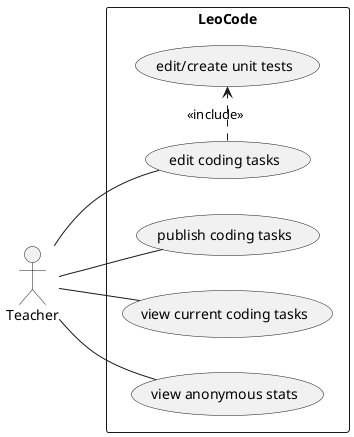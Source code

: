 @startuml

left to right direction
:Teacher:

rectangle LeoCode{

Teacher -- (publish coding tasks)
Teacher -- (view current coding tasks)
Teacher -- (edit coding tasks)
Teacher -- (view anonymous stats)
(edit coding tasks) .> (edit/create unit tests) : <<include>>

}

@enduml
